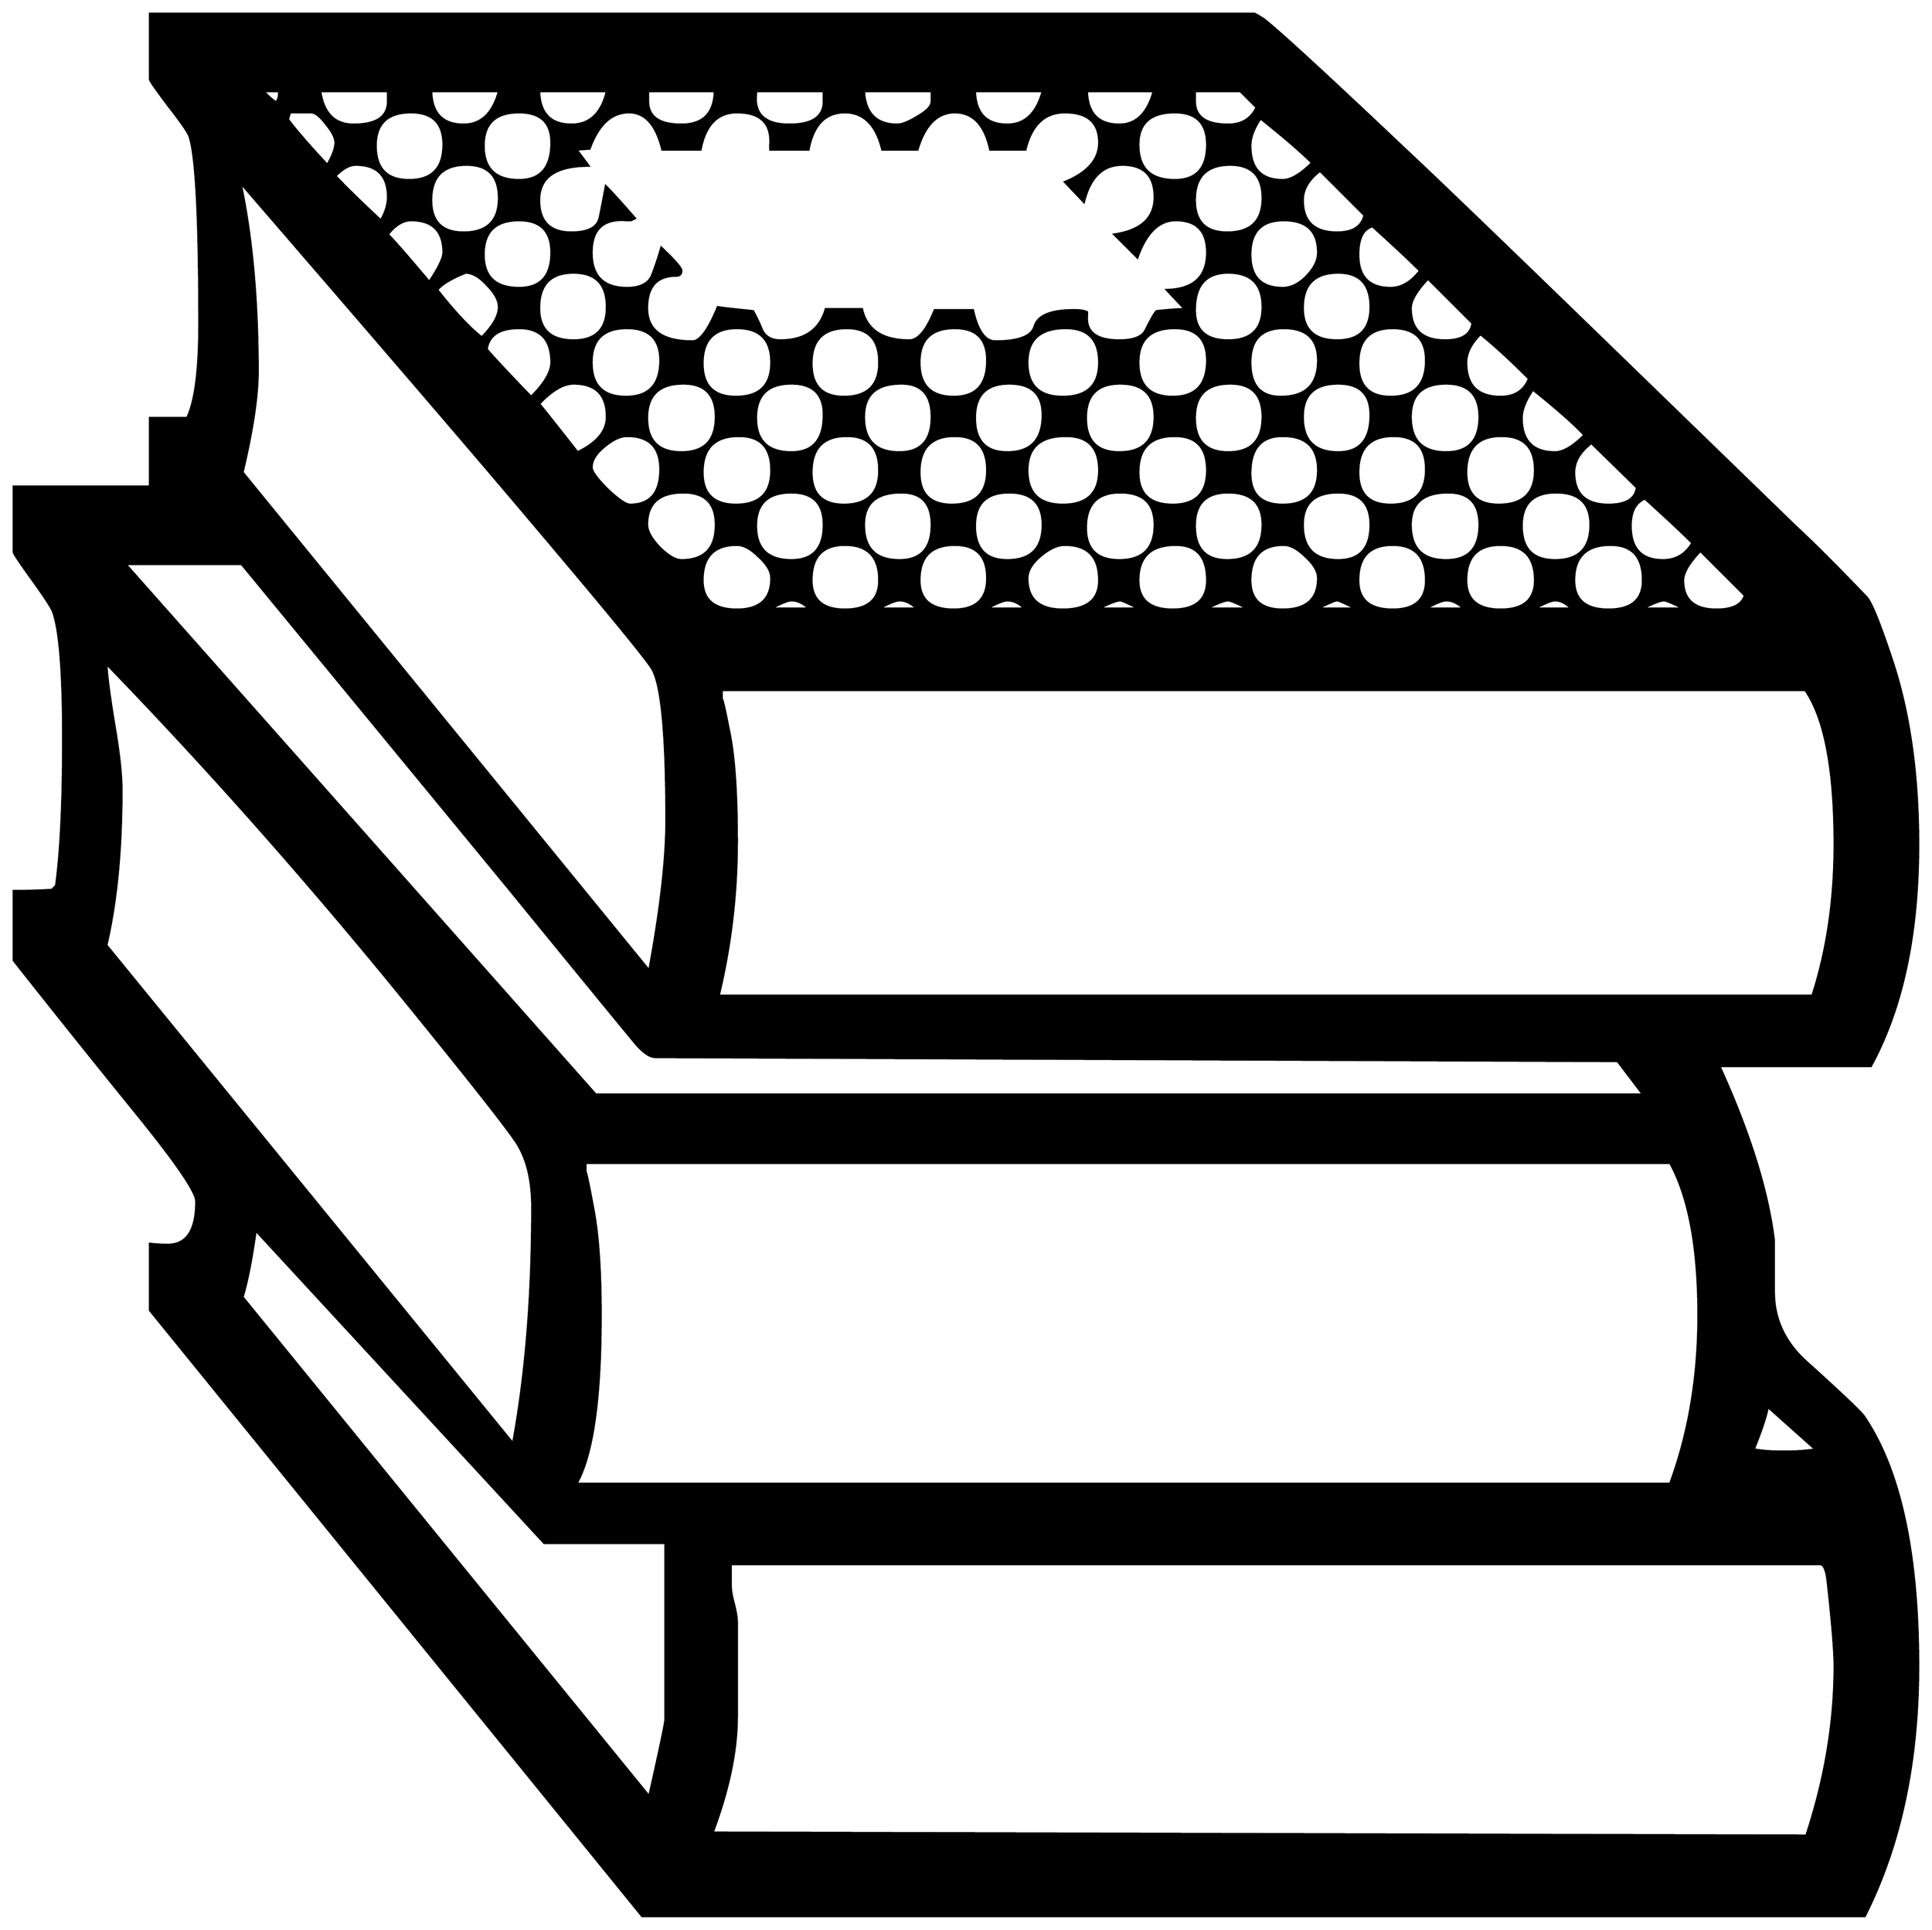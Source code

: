 


\begin{tikzpicture}[y=0.80pt, x=0.80pt, yscale=-1.0, xscale=1.0, inner sep=0pt, outer sep=0pt]
\begin{scope}[shift={(100.0,1717.0)},nonzero rule]
  \path[draw=.,fill=.,line width=1.600pt] (1970.0,102.0) .. controls
    (1970.0,197.333) and (1952.333,280.0) .. (1917.0,350.0) --
    (705.0,350.0) -- (217.0,-251.0) -- (217.0,-317.0) ..
    controls (222.333,-316.333) and (228.333,-316.0) .. (235.0,-316.0)
    .. controls (253.667,-316.0) and (263.0,-330.333) ..
    (263.0,-359.0) .. controls (263.0,-368.333) and (242.667,-398.0)
    .. (202.0,-448.0) .. controls (159.333,-500.667) and
    (119.333,-550.667) .. (82.0,-598.0) -- (82.0,-667.0) --
    (90.0,-667.0) .. controls (98.667,-667.0) and (108.667,-667.333)
    .. (120.0,-668.0) -- (124.0,-672.0) .. controls
    (128.667,-706.0) and (131.0,-754.667) .. (131.0,-818.0) ..
    controls (131.0,-883.333) and (127.667,-925.333) .. (121.0,-944.0)
    .. controls (119.0,-948.667) and (112.0,-959.333) ..
    (100.0,-976.0) .. controls (88.0,-992.667) and (82.0,-1001.667)
    .. (82.0,-1003.0) -- (82.0,-1068.0) -- (217.0,-1068.0) --
    (217.0,-1136.0) -- (254.0,-1136.0) .. controls
    (262.0,-1152.667) and (266.0,-1183.667) .. (266.0,-1229.0) ..
    controls (266.0,-1335.667) and (262.667,-1398.0) ..
    (256.0,-1416.0) .. controls (254.0,-1420.667) and
    (247.0,-1430.667) .. (235.0,-1446.0) .. controls
    (223.0,-1462.0) and (217.0,-1470.667) .. (217.0,-1472.0) --
    (217.0,-1537.0) -- (1312.0,-1537.0) .. controls
    (1314.667,-1535.667) and (1318.0,-1533.667) .. (1322.0,-1531.0) ..
    controls (1338.667,-1517.667) and (1385.0,-1475.0) ..
    (1461.0,-1403.0) .. controls (1490.333,-1375.667) and
    (1563.0,-1305.667) .. (1679.0,-1193.0) -- (1849.0,-1028.0) ..
    controls (1865.667,-1012.667) and (1889.0,-989.333) ..
    (1919.0,-958.0) .. controls (1923.667,-952.667) and
    (1931.667,-933.0) .. (1943.0,-899.0) .. controls
    (1961.0,-846.333) and (1970.0,-784.333) .. (1970.0,-713.0) ..
    controls (1970.0,-623.667) and (1954.333,-550.333) ..
    (1923.0,-493.0) -- (1773.0,-493.0) .. controls
    (1803.0,-427.0) and (1821.0,-369.333) .. (1827.0,-320.0) ..
    controls (1827.0,-320.0) and (1827.0,-303.0) ..
    (1827.0,-269.0) .. controls (1827.0,-242.333) and
    (1837.667,-219.333) .. (1859.0,-200.0) .. controls
    (1893.0,-169.333) and (1912.0,-151.333) .. (1916.0,-146.0) ..
    controls (1952.0,-93.333) and (1970.0,-10.667) .. (1970.0,102.0)
    -- cycle(1798.0,-960.0) -- (1754.0,-1004.0) .. controls
    (1742.667,-992.0) and (1737.0,-982.333) .. (1737.0,-975.0) ..
    controls (1737.0,-955.667) and (1748.0,-946.0) ..
    (1770.0,-946.0) .. controls (1786.0,-946.0) and
    (1795.333,-950.667) .. (1798.0,-960.0) -- cycle(1369.0,-1389.0)
    .. controls (1358.333,-1399.667) and (1341.333,-1414.333) ..
    (1318.0,-1433.0) .. controls (1311.333,-1423.0) and
    (1308.0,-1414.0) .. (1308.0,-1406.0) .. controls
    (1308.0,-1383.333) and (1318.667,-1372.0) .. (1340.0,-1372.0) ..
    controls (1348.0,-1372.0) and (1357.667,-1377.667) ..
    (1369.0,-1389.0) -- cycle(1421.0,-1337.0) --
    (1377.0,-1381.0) .. controls (1365.667,-1372.333) and
    (1360.0,-1362.667) .. (1360.0,-1352.0) .. controls
    (1360.0,-1330.667) and (1371.333,-1320.0) .. (1394.0,-1320.0) ..
    controls (1409.333,-1320.0) and (1418.333,-1325.667) ..
    (1421.0,-1337.0) -- cycle(1476.0,-1282.0) .. controls
    (1466.0,-1292.0) and (1450.333,-1306.667) .. (1429.0,-1326.0) ..
    controls (1419.667,-1323.333) and (1415.0,-1314.0) ..
    (1415.0,-1298.0) .. controls (1415.0,-1276.0) and
    (1425.667,-1265.0) .. (1447.0,-1265.0) .. controls
    (1457.667,-1265.0) and (1467.333,-1270.667) .. (1476.0,-1282.0) --
    cycle(1528.0,-1230.0) -- (1484.0,-1274.0) .. controls
    (1472.667,-1262.0) and (1467.0,-1252.333) .. (1467.0,-1245.0) ..
    controls (1467.0,-1223.667) and (1478.333,-1213.0) ..
    (1501.0,-1213.0) .. controls (1517.667,-1213.0) and
    (1526.667,-1218.667) .. (1528.0,-1230.0) --
    cycle(1584.0,-1175.0) .. controls (1565.333,-1193.667) and
    (1549.333,-1208.333) .. (1536.0,-1219.0) .. controls
    (1526.667,-1209.667) and (1522.0,-1200.333) .. (1522.0,-1191.0) ..
    controls (1522.0,-1168.333) and (1533.333,-1157.0) ..
    (1556.0,-1157.0) .. controls (1570.0,-1157.0) and
    (1579.333,-1163.0) .. (1584.0,-1175.0) --
    cycle(1639.0,-1119.0) .. controls (1628.333,-1130.333) and
    (1611.333,-1145.333) .. (1588.0,-1164.0) .. controls
    (1580.667,-1153.333) and (1577.0,-1144.0) .. (1577.0,-1136.0) ..
    controls (1577.0,-1113.333) and (1588.0,-1102.0) ..
    (1610.0,-1102.0) .. controls (1618.0,-1102.0) and
    (1627.667,-1107.667) .. (1639.0,-1119.0) --
    cycle(1746.0,-1012.0) .. controls (1736.0,-1022.0) and
    (1720.333,-1036.667) .. (1699.0,-1056.0) .. controls
    (1689.667,-1052.0) and (1685.0,-1043.0) .. (1685.0,-1029.0) ..
    controls (1685.0,-1006.333) and (1695.667,-995.0) ..
    (1717.0,-995.0) .. controls (1729.667,-995.0) and
    (1739.333,-1000.667) .. (1746.0,-1012.0) --
    cycle(1691.0,-1067.0) -- (1646.0,-1111.0) .. controls
    (1634.667,-1102.333) and (1629.0,-1092.667) .. (1629.0,-1082.0) ..
    controls (1629.0,-1060.667) and (1640.333,-1050.0) ..
    (1663.0,-1050.0) .. controls (1680.333,-1050.0) and
    (1689.667,-1055.667) .. (1691.0,-1067.0) --
    cycle(1314.0,-1444.0) -- (1298.0,-1460.0) --
    (1253.0,-1460.0) -- (1253.0,-1450.0) .. controls
    (1253.0,-1434.667) and (1264.0,-1427.0) .. (1286.0,-1427.0) ..
    controls (1299.333,-1427.0) and (1308.667,-1432.667) ..
    (1314.0,-1444.0) -- cycle(1737.0,-947.0) .. controls
    (1726.333,-952.333) and (1720.0,-955.0) .. (1718.0,-955.0) ..
    controls (1714.667,-955.0) and (1707.667,-952.333) ..
    (1697.0,-947.0) -- (1737.0,-947.0) -- cycle(1697.0,-975.0)
    .. controls (1697.0,-998.333) and (1686.333,-1010.0) ..
    (1665.0,-1010.0) .. controls (1641.0,-1010.0) and
    (1629.0,-998.333) .. (1629.0,-975.0) .. controls
    (1629.0,-955.667) and (1640.333,-946.0) .. (1663.0,-946.0) ..
    controls (1685.667,-946.0) and (1697.0,-955.667) ..
    (1697.0,-975.0) -- cycle(1320.0,-1354.0) .. controls
    (1320.0,-1376.0) and (1309.333,-1387.0) .. (1288.0,-1387.0) ..
    controls (1264.667,-1387.0) and (1253.0,-1375.333) ..
    (1253.0,-1352.0) .. controls (1253.0,-1330.667) and
    (1263.667,-1320.0) .. (1285.0,-1320.0) .. controls
    (1308.333,-1320.0) and (1320.0,-1331.333) .. (1320.0,-1354.0) --
    cycle(1375.0,-1300.0) .. controls (1375.0,-1321.333) and
    (1363.667,-1332.0) .. (1341.0,-1332.0) .. controls
    (1319.0,-1332.0) and (1308.0,-1320.667) .. (1308.0,-1298.0) ..
    controls (1308.0,-1276.0) and (1318.667,-1265.0) ..
    (1340.0,-1265.0) .. controls (1348.0,-1265.0) and
    (1355.667,-1268.667) .. (1363.0,-1276.0) .. controls
    (1371.0,-1284.0) and (1375.0,-1292.0) .. (1375.0,-1300.0) --
    cycle(1427.0,-1246.0) .. controls (1427.0,-1268.667) and
    (1416.333,-1280.0) .. (1395.0,-1280.0) .. controls
    (1371.667,-1280.0) and (1360.0,-1268.333) .. (1360.0,-1245.0) ..
    controls (1360.0,-1223.667) and (1371.333,-1213.0) ..
    (1394.0,-1213.0) .. controls (1416.0,-1213.0) and
    (1427.0,-1224.0) .. (1427.0,-1246.0) --
    cycle(1590.0,-1084.0) .. controls (1590.0,-1106.667) and
    (1579.0,-1118.0) .. (1557.0,-1118.0) .. controls
    (1533.667,-1118.0) and (1522.0,-1106.0) .. (1522.0,-1082.0) ..
    controls (1522.0,-1060.667) and (1532.667,-1050.0) ..
    (1554.0,-1050.0) .. controls (1578.0,-1050.0) and
    (1590.0,-1061.333) .. (1590.0,-1084.0) --
    cycle(1482.0,-1193.0) .. controls (1482.0,-1214.333) and
    (1471.0,-1225.0) .. (1449.0,-1225.0) .. controls
    (1426.333,-1225.0) and (1415.0,-1213.333) .. (1415.0,-1190.0) ..
    controls (1415.0,-1168.0) and (1425.667,-1157.0) ..
    (1447.0,-1157.0) .. controls (1470.333,-1157.0) and
    (1482.0,-1169.0) .. (1482.0,-1193.0) --
    cycle(1645.0,-1030.0) .. controls (1645.0,-1051.333) and
    (1633.667,-1062.0) .. (1611.0,-1062.0) .. controls
    (1588.333,-1062.0) and (1577.0,-1051.0) .. (1577.0,-1029.0) ..
    controls (1577.0,-1006.333) and (1588.0,-995.0) ..
    (1610.0,-995.0) .. controls (1633.333,-995.0) and
    (1645.0,-1006.667) .. (1645.0,-1030.0) --
    cycle(1535.0,-1137.0) .. controls (1535.0,-1159.0) and
    (1524.0,-1170.0) .. (1502.0,-1170.0) .. controls
    (1478.667,-1170.0) and (1467.0,-1159.0) .. (1467.0,-1137.0) ..
    controls (1467.0,-1113.667) and (1478.667,-1102.0) ..
    (1502.0,-1102.0) .. controls (1524.0,-1102.0) and
    (1535.0,-1113.667) .. (1535.0,-1137.0) --
    cycle(1265.0,-1407.0) .. controls (1265.0,-1428.333) and
    (1254.333,-1439.0) .. (1233.0,-1439.0) .. controls
    (1209.0,-1439.0) and (1197.0,-1428.333) .. (1197.0,-1407.0) ..
    controls (1197.0,-1383.667) and (1209.0,-1372.0) ..
    (1233.0,-1372.0) .. controls (1254.333,-1372.0) and
    (1265.0,-1383.667) .. (1265.0,-1407.0) --
    cycle(1212.0,-1460.0) -- (1146.0,-1460.0) .. controls
    (1146.667,-1438.0) and (1157.333,-1427.0) .. (1178.0,-1427.0) ..
    controls (1194.667,-1427.0) and (1206.0,-1438.0) ..
    (1212.0,-1460.0) -- cycle(1626.0,-947.0) .. controls
    (1620.667,-952.333) and (1615.333,-955.0) .. (1610.0,-955.0) ..
    controls (1606.667,-955.0) and (1600.0,-952.333) ..
    (1590.0,-947.0) -- (1626.0,-947.0) -- cycle(1590.0,-975.0)
    .. controls (1590.0,-998.333) and (1578.667,-1010.0) ..
    (1556.0,-1010.0) .. controls (1533.333,-1010.0) and
    (1522.0,-998.333) .. (1522.0,-975.0) .. controls
    (1522.0,-955.667) and (1533.333,-946.0) .. (1556.0,-946.0) ..
    controls (1578.667,-946.0) and (1590.0,-955.667) ..
    (1590.0,-975.0) -- cycle(1320.0,-1246.0) .. controls
    (1320.0,-1268.667) and (1308.667,-1280.0) .. (1286.0,-1280.0) ..
    controls (1264.0,-1280.0) and (1253.0,-1267.667) ..
    (1253.0,-1243.0) .. controls (1253.0,-1223.0) and
    (1264.0,-1213.0) .. (1286.0,-1213.0) .. controls
    (1308.667,-1213.0) and (1320.0,-1224.0) .. (1320.0,-1246.0) --
    cycle(1375.0,-1193.0) .. controls (1375.0,-1214.333) and
    (1363.667,-1225.0) .. (1341.0,-1225.0) .. controls
    (1319.0,-1225.0) and (1308.0,-1213.667) .. (1308.0,-1191.0) ..
    controls (1308.0,-1168.333) and (1318.0,-1157.0) ..
    (1338.0,-1157.0) .. controls (1362.667,-1157.0) and
    (1375.0,-1169.0) .. (1375.0,-1193.0) --
    cycle(1482.0,-1085.0) .. controls (1482.0,-1107.0) and
    (1471.333,-1118.0) .. (1450.0,-1118.0) .. controls
    (1426.667,-1118.0) and (1415.0,-1106.0) .. (1415.0,-1082.0) ..
    controls (1415.0,-1060.667) and (1425.667,-1050.0) ..
    (1447.0,-1050.0) .. controls (1470.333,-1050.0) and
    (1482.0,-1061.667) .. (1482.0,-1085.0) --
    cycle(1427.0,-1139.0) .. controls (1427.0,-1159.667) and
    (1416.333,-1170.0) .. (1395.0,-1170.0) .. controls
    (1371.667,-1170.0) and (1360.0,-1159.0) .. (1360.0,-1137.0) ..
    controls (1360.0,-1113.667) and (1371.667,-1102.0) ..
    (1395.0,-1102.0) .. controls (1416.333,-1102.0) and
    (1427.0,-1114.333) .. (1427.0,-1139.0) --
    cycle(1535.0,-1030.0) .. controls (1535.0,-1051.333) and
    (1524.667,-1062.0) .. (1504.0,-1062.0) .. controls
    (1479.333,-1062.0) and (1467.0,-1051.333) .. (1467.0,-1030.0) ..
    controls (1467.0,-1006.667) and (1478.667,-995.0) ..
    (1502.0,-995.0) .. controls (1524.0,-995.0) and
    (1535.0,-1006.667) .. (1535.0,-1030.0) --
    cycle(1102.0,-1460.0) -- (1035.0,-1460.0) .. controls
    (1035.667,-1438.0) and (1046.333,-1427.0) .. (1067.0,-1427.0) ..
    controls (1084.333,-1427.0) and (1096.0,-1438.0) ..
    (1102.0,-1460.0) -- cycle(1519.0,-947.0) .. controls
    (1513.667,-952.333) and (1508.0,-955.0) .. (1502.0,-955.0) ..
    controls (1498.667,-955.0) and (1492.0,-952.333) ..
    (1482.0,-947.0) -- (1519.0,-947.0) -- cycle(1482.0,-975.0)
    .. controls (1482.0,-998.333) and (1471.0,-1010.0) ..
    (1449.0,-1010.0) .. controls (1426.333,-1010.0) and
    (1415.0,-998.333) .. (1415.0,-975.0) .. controls
    (1415.0,-955.667) and (1426.333,-946.0) .. (1449.0,-946.0) ..
    controls (1471.0,-946.0) and (1482.0,-955.667) ..
    (1482.0,-975.0) -- cycle(1375.0,-1084.0) .. controls
    (1375.0,-1106.667) and (1363.333,-1118.0) .. (1340.0,-1118.0) ..
    controls (1318.667,-1118.0) and (1308.0,-1105.667) ..
    (1308.0,-1081.0) .. controls (1308.0,-1060.333) and
    (1318.667,-1050.0) .. (1340.0,-1050.0) .. controls
    (1363.333,-1050.0) and (1375.0,-1061.333) .. (1375.0,-1084.0) --
    cycle(1320.0,-1137.0) .. controls (1320.0,-1159.0) and
    (1309.333,-1170.0) .. (1288.0,-1170.0) .. controls
    (1264.667,-1170.0) and (1253.0,-1158.667) .. (1253.0,-1136.0) ..
    controls (1253.0,-1113.333) and (1264.0,-1102.0) ..
    (1286.0,-1102.0) .. controls (1308.667,-1102.0) and
    (1320.0,-1113.667) .. (1320.0,-1137.0) --
    cycle(1265.0,-1193.0) .. controls (1265.0,-1214.333) and
    (1254.333,-1225.0) .. (1233.0,-1225.0) .. controls
    (1209.0,-1225.0) and (1197.0,-1213.667) .. (1197.0,-1191.0) ..
    controls (1197.0,-1168.333) and (1208.333,-1157.0) ..
    (1231.0,-1157.0) .. controls (1253.667,-1157.0) and
    (1265.0,-1169.0) .. (1265.0,-1193.0) --
    cycle(1427.0,-1030.0) .. controls (1427.0,-1051.333) and
    (1416.333,-1062.0) .. (1395.0,-1062.0) .. controls
    (1371.667,-1062.0) and (1360.0,-1051.333) .. (1360.0,-1030.0) ..
    controls (1360.0,-1006.667) and (1371.667,-995.0) ..
    (1395.0,-995.0) .. controls (1416.333,-995.0) and
    (1427.0,-1006.667) .. (1427.0,-1030.0) -- cycle(992.0,-1450.0)
    -- (992.0,-1460.0) -- (925.0,-1460.0) .. controls
    (926.333,-1438.0) and (937.333,-1427.0) .. (958.0,-1427.0) ..
    controls (962.667,-1427.0) and (969.333,-1429.667) ..
    (978.0,-1435.0) .. controls (987.333,-1440.333) and
    (992.0,-1445.333) .. (992.0,-1450.0) -- cycle(1412.0,-947.0)
    .. controls (1401.333,-952.333) and (1395.333,-955.0) ..
    (1394.0,-955.0) .. controls (1392.0,-955.0) and
    (1385.667,-952.333) .. (1375.0,-947.0) -- (1412.0,-947.0) --
    cycle(1375.0,-977.0) .. controls (1375.0,-983.667) and
    (1371.0,-990.667) .. (1363.0,-998.0) .. controls
    (1355.0,-1006.0) and (1347.667,-1010.0) .. (1341.0,-1010.0) ..
    controls (1319.0,-1010.0) and (1308.0,-998.333) ..
    (1308.0,-975.0) .. controls (1308.0,-955.667) and
    (1318.667,-946.0) .. (1340.0,-946.0) .. controls
    (1363.333,-946.0) and (1375.0,-956.333) .. (1375.0,-977.0) --
    cycle(1213.0,-1137.0) .. controls (1213.0,-1159.0) and
    (1201.667,-1170.0) .. (1179.0,-1170.0) .. controls
    (1156.333,-1170.0) and (1145.0,-1158.667) .. (1145.0,-1136.0) ..
    controls (1145.0,-1113.333) and (1156.0,-1102.0) ..
    (1178.0,-1102.0) .. controls (1201.333,-1102.0) and
    (1213.0,-1113.667) .. (1213.0,-1137.0) --
    cycle(1265.0,-1084.0) .. controls (1265.0,-1106.667) and
    (1254.333,-1118.0) .. (1233.0,-1118.0) .. controls
    (1209.0,-1118.0) and (1197.0,-1106.0) .. (1197.0,-1082.0) ..
    controls (1197.0,-1060.667) and (1208.333,-1050.0) ..
    (1231.0,-1050.0) .. controls (1253.667,-1050.0) and
    (1265.0,-1061.333) .. (1265.0,-1084.0) --
    cycle(1320.0,-1030.0) .. controls (1320.0,-1051.333) and
    (1308.667,-1062.0) .. (1286.0,-1062.0) .. controls
    (1264.0,-1062.0) and (1253.0,-1051.0) .. (1253.0,-1029.0) ..
    controls (1253.0,-1006.333) and (1263.667,-995.0) ..
    (1285.0,-995.0) .. controls (1308.333,-995.0) and
    (1320.0,-1006.667) .. (1320.0,-1030.0) --
    cycle(1158.0,-1191.0) .. controls (1158.0,-1213.667) and
    (1147.0,-1225.0) .. (1125.0,-1225.0) .. controls
    (1099.667,-1225.0) and (1087.0,-1213.667) .. (1087.0,-1191.0) ..
    controls (1087.0,-1168.333) and (1098.667,-1157.0) ..
    (1122.0,-1157.0) .. controls (1146.0,-1157.0) and
    (1158.0,-1168.333) .. (1158.0,-1191.0) -- cycle(885.0,-1450.0)
    -- (885.0,-1460.0) -- (818.0,-1460.0) -- (818.0,-1457.0) ..
    controls (816.0,-1437.0) and (827.0,-1427.0) ..
    (851.0,-1427.0) .. controls (873.667,-1427.0) and
    (885.0,-1434.667) .. (885.0,-1450.0) -- cycle(1265.0,-1300.0)
    .. controls (1265.0,-1321.333) and (1254.667,-1332.0) ..
    (1234.0,-1332.0) .. controls (1217.333,-1332.0) and
    (1204.667,-1319.667) .. (1196.0,-1295.0) -- (1173.0,-1318.0) ..
    controls (1199.667,-1322.0) and (1213.0,-1334.333) ..
    (1213.0,-1355.0) .. controls (1213.0,-1376.333) and
    (1202.333,-1387.0) .. (1181.0,-1387.0) .. controls
    (1161.667,-1387.0) and (1149.0,-1374.667) .. (1143.0,-1350.0) --
    (1124.0,-1370.0) .. controls (1146.667,-1379.333) and
    (1158.0,-1392.333) .. (1158.0,-1409.0) .. controls
    (1158.0,-1429.0) and (1146.667,-1439.0) .. (1124.0,-1439.0) ..
    controls (1104.0,-1439.0) and (1091.0,-1426.667) ..
    (1085.0,-1402.0) -- (1050.0,-1402.0) .. controls
    (1044.667,-1426.667) and (1033.0,-1439.0) .. (1015.0,-1439.0) ..
    controls (997.667,-1439.0) and (985.333,-1426.667) ..
    (978.0,-1402.0) -- (943.0,-1402.0) .. controls
    (937.0,-1426.667) and (924.667,-1439.0) .. (906.0,-1439.0) ..
    controls (886.667,-1439.0) and (874.667,-1426.667) ..
    (870.0,-1402.0) -- (832.0,-1402.0) -- (832.0,-1407.0) ..
    controls (833.333,-1428.333) and (822.333,-1439.0) ..
    (799.0,-1439.0) .. controls (779.667,-1439.0) and
    (767.667,-1426.667) .. (763.0,-1402.0) -- (725.0,-1402.0) ..
    controls (719.0,-1426.667) and (708.0,-1439.0) ..
    (692.0,-1439.0) .. controls (674.667,-1439.0) and
    (661.667,-1427.0) .. (653.0,-1403.0) -- (640.0,-1402.0) ..
    controls (642.667,-1398.667) and (646.667,-1393.333) ..
    (652.0,-1386.0) .. controls (619.333,-1386.0) and
    (603.0,-1374.667) .. (603.0,-1352.0) .. controls
    (603.0,-1330.667) and (613.667,-1320.0) .. (635.0,-1320.0) ..
    controls (651.667,-1320.0) and (661.0,-1325.0) ..
    (663.0,-1335.0) .. controls (665.0,-1345.0) and
    (667.0,-1355.333) .. (669.0,-1366.0) .. controls
    (675.0,-1360.0) and (684.667,-1349.333) .. (698.0,-1334.0) --
    (694.0,-1332.0) -- (690.0,-1332.0) .. controls
    (666.667,-1334.0) and (655.0,-1323.333) .. (655.0,-1300.0) ..
    controls (655.0,-1276.667) and (666.667,-1265.0) ..
    (690.0,-1265.0) .. controls (703.333,-1265.0) and
    (711.667,-1269.333) .. (715.0,-1278.0) .. controls
    (718.333,-1286.667) and (721.333,-1295.667) .. (724.0,-1305.0) ..
    controls (737.333,-1292.333) and (744.0,-1284.667) ..
    (744.0,-1282.0) .. controls (744.0,-1278.667) and
    (742.333,-1277.0) .. (739.0,-1277.0) .. controls
    (719.667,-1277.0) and (710.0,-1266.333) .. (710.0,-1245.0) ..
    controls (710.0,-1223.0) and (725.0,-1212.0) ..
    (755.0,-1212.0) .. controls (762.333,-1212.0) and
    (770.667,-1223.333) .. (780.0,-1246.0) .. controls
    (783.333,-1245.333) and (795.0,-1244.0) .. (815.0,-1242.0) ..
    controls (818.333,-1236.0) and (821.333,-1229.667) ..
    (824.0,-1223.0) .. controls (827.333,-1216.333) and
    (833.333,-1213.0) .. (842.0,-1213.0) .. controls
    (866.0,-1213.0) and (881.0,-1223.333) .. (887.0,-1244.0) --
    (923.0,-1244.0) .. controls (927.667,-1223.333) and
    (943.333,-1213.0) .. (970.0,-1213.0) .. controls
    (978.667,-1213.0) and (987.0,-1223.0) .. (995.0,-1243.0) --
    (1033.0,-1243.0) .. controls (1037.667,-1222.333) and
    (1045.0,-1212.0) .. (1055.0,-1212.0) .. controls
    (1078.333,-1212.0) and (1091.333,-1217.0) .. (1094.0,-1227.0) ..
    controls (1097.333,-1237.667) and (1110.333,-1243.0) ..
    (1133.0,-1243.0) .. controls (1139.0,-1243.0) and
    (1143.333,-1242.333) .. (1146.0,-1241.0) -- (1146.0,-1236.0) ..
    controls (1145.333,-1220.667) and (1156.0,-1213.0) ..
    (1178.0,-1213.0) .. controls (1192.0,-1213.0) and
    (1200.667,-1216.333) .. (1204.0,-1223.0) .. controls
    (1210.0,-1235.0) and (1213.667,-1241.333) .. (1215.0,-1242.0) ..
    controls (1227.667,-1243.333) and (1237.0,-1244.0) ..
    (1243.0,-1244.0) .. controls (1239.0,-1248.0) and
    (1233.0,-1254.333) .. (1225.0,-1263.0) .. controls
    (1251.667,-1263.667) and (1265.0,-1276.0) .. (1265.0,-1300.0) --
    cycle(1305.0,-947.0) .. controls (1294.333,-952.333) and
    (1288.0,-955.0) .. (1286.0,-955.0) .. controls
    (1282.667,-955.0) and (1275.667,-952.333) .. (1265.0,-947.0) --
    (1305.0,-947.0) -- cycle(1265.0,-975.0) .. controls
    (1265.0,-998.333) and (1254.667,-1010.0) .. (1234.0,-1010.0) ..
    controls (1209.333,-1010.0) and (1197.0,-998.333) ..
    (1197.0,-975.0) .. controls (1197.0,-955.667) and
    (1208.333,-946.0) .. (1231.0,-946.0) .. controls
    (1253.667,-946.0) and (1265.0,-955.667) .. (1265.0,-975.0) --
    cycle(1213.0,-1030.0) .. controls (1213.0,-1051.333) and
    (1201.667,-1062.0) .. (1179.0,-1062.0) .. controls
    (1156.333,-1062.0) and (1145.0,-1050.333) .. (1145.0,-1027.0) ..
    controls (1145.0,-1005.667) and (1156.0,-995.0) ..
    (1178.0,-995.0) .. controls (1201.333,-995.0) and
    (1213.0,-1006.667) .. (1213.0,-1030.0) --
    cycle(1158.0,-1084.0) .. controls (1158.0,-1106.667) and
    (1147.0,-1118.0) .. (1125.0,-1118.0) .. controls
    (1099.667,-1118.0) and (1087.0,-1106.667) .. (1087.0,-1084.0) ..
    controls (1087.0,-1061.333) and (1098.667,-1050.0) ..
    (1122.0,-1050.0) .. controls (1146.0,-1050.0) and
    (1158.0,-1061.333) .. (1158.0,-1084.0) --
    cycle(1047.0,-1193.0) .. controls (1047.0,-1214.333) and
    (1036.333,-1225.0) .. (1015.0,-1225.0) .. controls
    (991.667,-1225.0) and (980.0,-1213.667) .. (980.0,-1191.0) ..
    controls (980.0,-1168.333) and (991.333,-1157.0) ..
    (1014.0,-1157.0) .. controls (1036.0,-1157.0) and
    (1047.0,-1169.0) .. (1047.0,-1193.0) --
    cycle(1102.0,-1139.0) .. controls (1102.0,-1159.667) and
    (1091.0,-1170.0) .. (1069.0,-1170.0) .. controls
    (1046.333,-1170.0) and (1035.0,-1158.667) .. (1035.0,-1136.0) ..
    controls (1035.0,-1113.333) and (1045.667,-1102.0) ..
    (1067.0,-1102.0) .. controls (1090.333,-1102.0) and
    (1102.0,-1114.333) .. (1102.0,-1139.0) -- cycle(777.0,-1460.0)
    -- (711.0,-1460.0) -- (711.0,-1450.0) .. controls
    (711.0,-1434.667) and (722.0,-1427.0) .. (744.0,-1427.0) ..
    controls (765.333,-1427.0) and (776.333,-1438.0) ..
    (777.0,-1460.0) -- cycle(1197.0,-947.0) .. controls
    (1186.333,-952.333) and (1180.333,-955.0) .. (1179.0,-955.0) ..
    controls (1175.667,-955.0) and (1168.667,-952.333) ..
    (1158.0,-947.0) -- (1197.0,-947.0) -- cycle(1158.0,-975.0)
    .. controls (1158.0,-998.333) and (1146.667,-1010.0) ..
    (1124.0,-1010.0) .. controls (1116.667,-1010.0) and
    (1108.667,-1006.333) .. (1100.0,-999.0) .. controls
    (1091.333,-991.667) and (1087.0,-984.333) .. (1087.0,-977.0) ..
    controls (1087.0,-956.333) and (1098.667,-946.0) ..
    (1122.0,-946.0) .. controls (1146.0,-946.0) and
    (1158.0,-955.667) .. (1158.0,-975.0) -- cycle(940.0,-1191.0)
    .. controls (940.0,-1213.667) and (929.333,-1225.0) ..
    (908.0,-1225.0) .. controls (884.667,-1225.0) and
    (873.0,-1213.333) .. (873.0,-1190.0) .. controls
    (873.0,-1168.0) and (883.667,-1157.0) .. (905.0,-1157.0) ..
    controls (928.333,-1157.0) and (940.0,-1168.333) ..
    (940.0,-1191.0) -- cycle(1047.0,-1084.0) .. controls
    (1047.0,-1106.667) and (1036.333,-1118.0) .. (1015.0,-1118.0) ..
    controls (991.667,-1118.0) and (980.0,-1106.0) ..
    (980.0,-1082.0) .. controls (980.0,-1060.667) and
    (990.667,-1050.0) .. (1012.0,-1050.0) .. controls
    (1035.333,-1050.0) and (1047.0,-1061.333) .. (1047.0,-1084.0) --
    cycle(1102.0,-1030.0) .. controls (1102.0,-1051.333) and
    (1091.0,-1062.0) .. (1069.0,-1062.0) .. controls
    (1046.333,-1062.0) and (1035.0,-1051.0) .. (1035.0,-1029.0) ..
    controls (1035.0,-1006.333) and (1045.667,-995.0) ..
    (1067.0,-995.0) .. controls (1090.333,-995.0) and
    (1102.0,-1006.667) .. (1102.0,-1030.0) -- cycle(992.0,-1137.0)
    .. controls (992.0,-1159.0) and (982.0,-1170.0) ..
    (962.0,-1170.0) .. controls (937.333,-1170.0) and
    (925.0,-1159.0) .. (925.0,-1137.0) .. controls
    (925.0,-1113.667) and (936.667,-1102.0) .. (960.0,-1102.0) ..
    controls (981.333,-1102.0) and (992.0,-1113.667) ..
    (992.0,-1137.0) -- cycle(670.0,-1460.0) -- (603.0,-1460.0)
    .. controls (603.667,-1438.0) and (614.333,-1427.0) ..
    (635.0,-1427.0) .. controls (653.0,-1427.0) and
    (664.667,-1438.0) .. (670.0,-1460.0) -- cycle(1887.0,-713.0)
    .. controls (1887.0,-787.0) and (1877.333,-838.0) ..
    (1858.0,-866.0) -- (784.0,-866.0) -- (784.0,-856.0) ..
    controls (784.0,-860.667) and (786.667,-849.333) .. (792.0,-822.0)
    .. controls (796.667,-798.0) and (799.0,-762.667) ..
    (799.0,-716.0) .. controls (799.0,-664.0) and (793.0,-613.0)
    .. (781.0,-563.0) -- (1865.0,-563.0) .. controls
    (1879.667,-608.333) and (1887.0,-658.333) .. (1887.0,-713.0) --
    cycle(1084.0,-947.0) .. controls (1078.667,-952.333) and
    (1073.0,-955.0) .. (1067.0,-955.0) .. controls
    (1063.667,-955.0) and (1057.0,-952.333) .. (1047.0,-947.0) --
    (1084.0,-947.0) -- cycle(1047.0,-977.0) .. controls
    (1047.0,-999.0) and (1036.333,-1010.0) .. (1015.0,-1010.0) ..
    controls (991.667,-1010.0) and (980.0,-998.333) ..
    (980.0,-975.0) .. controls (980.0,-955.667) and (991.333,-946.0)
    .. (1014.0,-946.0) .. controls (1036.0,-946.0) and
    (1047.0,-956.333) .. (1047.0,-977.0) -- cycle(940.0,-1084.0)
    .. controls (940.0,-1106.667) and (929.333,-1118.0) ..
    (908.0,-1118.0) .. controls (884.667,-1118.0) and
    (873.0,-1106.0) .. (873.0,-1082.0) .. controls
    (873.0,-1060.667) and (883.667,-1050.0) .. (905.0,-1050.0) ..
    controls (928.333,-1050.0) and (940.0,-1061.333) ..
    (940.0,-1084.0) -- cycle(833.0,-1191.0) .. controls
    (833.0,-1213.667) and (821.667,-1225.0) .. (799.0,-1225.0) ..
    controls (776.333,-1225.0) and (765.0,-1213.333) ..
    (765.0,-1190.0) .. controls (765.0,-1168.0) and
    (776.0,-1157.0) .. (798.0,-1157.0) .. controls
    (821.333,-1157.0) and (833.0,-1168.333) .. (833.0,-1191.0) --
    cycle(885.0,-1139.0) .. controls (885.0,-1159.667) and
    (874.333,-1170.0) .. (853.0,-1170.0) .. controls
    (829.667,-1170.0) and (818.0,-1158.667) .. (818.0,-1136.0) ..
    controls (818.0,-1113.333) and (829.667,-1102.0) ..
    (853.0,-1102.0) .. controls (874.333,-1102.0) and
    (885.0,-1114.333) .. (885.0,-1139.0) -- cycle(615.0,-1409.0)
    .. controls (615.0,-1429.0) and (604.333,-1439.0) ..
    (583.0,-1439.0) .. controls (559.667,-1439.0) and
    (548.0,-1428.0) .. (548.0,-1406.0) .. controls
    (548.0,-1383.333) and (559.667,-1372.0) .. (583.0,-1372.0) ..
    controls (604.333,-1372.0) and (615.0,-1384.333) ..
    (615.0,-1409.0) -- cycle(992.0,-1030.0) .. controls
    (992.0,-1051.333) and (982.0,-1062.0) .. (962.0,-1062.0) ..
    controls (937.333,-1062.0) and (925.0,-1051.333) ..
    (925.0,-1030.0) .. controls (925.0,-1006.667) and
    (936.667,-995.0) .. (960.0,-995.0) .. controls (981.333,-995.0)
    and (992.0,-1006.667) .. (992.0,-1030.0) --
    cycle(563.0,-1460.0) -- (496.0,-1460.0) .. controls
    (496.667,-1438.0) and (507.333,-1427.0) .. (528.0,-1427.0) ..
    controls (545.333,-1427.0) and (557.0,-1438.0) ..
    (563.0,-1460.0) -- cycle(1868.0,-113.0) -- (1821.0,-155.0)
    .. controls (1819.0,-145.0) and (1814.333,-131.0) ..
    (1807.0,-113.0) .. controls (1815.0,-111.667) and
    (1822.667,-111.0) .. (1830.0,-111.0) -- (1844.0,-111.0) ..
    controls (1850.667,-111.0) and (1858.667,-111.667) ..
    (1868.0,-113.0) -- cycle(977.0,-947.0) .. controls
    (971.667,-952.333) and (966.0,-955.0) .. (960.0,-955.0) ..
    controls (956.667,-955.0) and (950.0,-952.333) .. (940.0,-947.0)
    -- (977.0,-947.0) -- cycle(940.0,-975.0) .. controls
    (940.0,-998.333) and (928.667,-1010.0) .. (906.0,-1010.0) ..
    controls (884.0,-1010.0) and (873.0,-998.333) ..
    (873.0,-975.0) .. controls (873.0,-955.667) and (884.0,-946.0)
    .. (906.0,-946.0) .. controls (928.667,-946.0) and
    (940.0,-955.667) .. (940.0,-975.0) -- cycle(563.0,-1354.0) ..
    controls (563.0,-1376.0) and (552.333,-1387.0) ..
    (531.0,-1387.0) .. controls (507.667,-1387.0) and
    (496.0,-1375.333) .. (496.0,-1352.0) .. controls
    (496.0,-1330.667) and (506.667,-1320.0) .. (528.0,-1320.0) ..
    controls (551.333,-1320.0) and (563.0,-1331.333) ..
    (563.0,-1354.0) -- cycle(670.0,-1246.0) .. controls
    (670.0,-1268.667) and (659.0,-1280.0) .. (637.0,-1280.0) ..
    controls (614.333,-1280.0) and (603.0,-1268.333) ..
    (603.0,-1245.0) .. controls (603.0,-1223.667) and
    (614.333,-1213.0) .. (637.0,-1213.0) .. controls
    (659.0,-1213.0) and (670.0,-1224.0) .. (670.0,-1246.0) --
    cycle(833.0,-1084.0) .. controls (833.0,-1106.667) and
    (822.333,-1118.0) .. (801.0,-1118.0) .. controls
    (777.0,-1118.0) and (765.0,-1106.0) .. (765.0,-1082.0) ..
    controls (765.0,-1060.667) and (776.0,-1050.0) ..
    (798.0,-1050.0) .. controls (821.333,-1050.0) and
    (833.0,-1061.333) .. (833.0,-1084.0) -- cycle(508.0,-1407.0)
    .. controls (508.0,-1428.333) and (497.333,-1439.0) ..
    (476.0,-1439.0) .. controls (452.667,-1439.0) and
    (441.0,-1428.0) .. (441.0,-1406.0) .. controls
    (441.0,-1383.333) and (452.0,-1372.0) .. (474.0,-1372.0) ..
    controls (496.667,-1372.0) and (508.0,-1383.667) ..
    (508.0,-1407.0) -- cycle(615.0,-1300.0) .. controls
    (615.0,-1321.333) and (604.333,-1332.0) .. (583.0,-1332.0) ..
    controls (559.667,-1332.0) and (548.0,-1320.667) ..
    (548.0,-1298.0) .. controls (548.0,-1276.0) and
    (559.667,-1265.0) .. (583.0,-1265.0) .. controls
    (604.333,-1265.0) and (615.0,-1276.667) .. (615.0,-1300.0) --
    cycle(723.0,-1193.0) .. controls (723.0,-1214.333) and
    (712.0,-1225.0) .. (690.0,-1225.0) .. controls
    (666.667,-1225.0) and (655.0,-1213.667) .. (655.0,-1191.0) ..
    controls (655.0,-1168.333) and (666.333,-1157.0) ..
    (689.0,-1157.0) .. controls (711.667,-1157.0) and
    (723.0,-1169.0) .. (723.0,-1193.0) -- cycle(778.0,-1137.0)
    .. controls (778.0,-1159.0) and (767.333,-1170.0) ..
    (746.0,-1170.0) .. controls (722.0,-1170.0) and
    (710.0,-1158.667) .. (710.0,-1136.0) .. controls
    (710.0,-1113.333) and (721.333,-1102.0) .. (744.0,-1102.0) ..
    controls (766.667,-1102.0) and (778.0,-1113.667) ..
    (778.0,-1137.0) -- cycle(885.0,-1030.0) .. controls
    (885.0,-1051.333) and (874.333,-1062.0) .. (853.0,-1062.0) ..
    controls (829.667,-1062.0) and (818.0,-1051.0) ..
    (818.0,-1029.0) .. controls (818.0,-1006.333) and
    (829.667,-995.0) .. (853.0,-995.0) .. controls (874.333,-995.0)
    and (885.0,-1006.667) .. (885.0,-1030.0) --
    cycle(453.0,-1450.0) -- (453.0,-1460.0) -- (386.0,-1460.0)
    .. controls (389.333,-1438.0) and (400.333,-1427.0) ..
    (419.0,-1427.0) .. controls (441.667,-1427.0) and
    (453.0,-1434.667) .. (453.0,-1450.0) -- cycle(870.0,-947.0) ..
    controls (864.667,-952.333) and (859.0,-955.0) .. (853.0,-955.0)
    .. controls (849.667,-955.0) and (843.0,-952.333) ..
    (833.0,-947.0) -- (870.0,-947.0) -- cycle(345.0,-1457.0) --
    (345.0,-1460.0) -- (330.0,-1460.0) .. controls
    (332.667,-1456.667) and (336.667,-1453.0) .. (342.0,-1449.0) ..
    controls (344.0,-1451.0) and (345.0,-1453.667) ..
    (345.0,-1457.0) -- cycle(401.0,-1409.0) .. controls
    (401.0,-1413.667) and (398.0,-1419.667) .. (392.0,-1427.0) ..
    controls (386.0,-1435.0) and (381.0,-1439.0) ..
    (377.0,-1439.0) -- (356.0,-1439.0) -- (354.0,-1432.0) ..
    controls (362.0,-1421.333) and (375.0,-1406.333) ..
    (393.0,-1387.0) .. controls (398.333,-1396.333) and
    (401.0,-1403.667) .. (401.0,-1409.0) -- cycle(453.0,-1355.0)
    .. controls (453.0,-1376.333) and (442.333,-1387.0) ..
    (421.0,-1387.0) .. controls (415.0,-1387.0) and
    (408.333,-1383.333) .. (401.0,-1376.0) .. controls
    (410.333,-1366.0) and (425.333,-1351.333) .. (446.0,-1332.0) ..
    controls (450.667,-1340.0) and (453.0,-1347.667) ..
    (453.0,-1355.0) -- cycle(508.0,-1300.0) .. controls
    (508.0,-1321.333) and (497.333,-1332.0) .. (476.0,-1332.0) ..
    controls (468.0,-1332.0) and (460.333,-1327.333) ..
    (453.0,-1318.0) .. controls (459.667,-1311.333) and
    (473.333,-1295.667) .. (494.0,-1271.0) .. controls
    (503.333,-1285.0) and (508.0,-1294.667) .. (508.0,-1300.0) --
    cycle(563.0,-1246.0) .. controls (563.0,-1252.667) and
    (559.0,-1260.0) .. (551.0,-1268.0) .. controls
    (543.667,-1276.0) and (536.667,-1280.0) .. (530.0,-1280.0) ..
    controls (515.333,-1274.0) and (506.0,-1268.333) ..
    (502.0,-1263.0) .. controls (519.333,-1241.0) and
    (534.0,-1225.333) .. (546.0,-1216.0) .. controls
    (557.333,-1227.333) and (563.0,-1237.333) .. (563.0,-1246.0) --
    cycle(833.0,-977.0) .. controls (833.0,-983.667) and
    (829.0,-990.667) .. (821.0,-998.0) .. controls (813.0,-1006.0)
    and (805.667,-1010.0) .. (799.0,-1010.0) .. controls
    (776.333,-1010.0) and (765.0,-998.333) .. (765.0,-975.0) ..
    controls (765.0,-955.667) and (776.333,-946.0) .. (799.0,-946.0)
    .. controls (821.667,-946.0) and (833.0,-956.333) ..
    (833.0,-977.0) -- cycle(615.0,-1191.0) .. controls
    (615.0,-1213.667) and (604.333,-1225.0) .. (583.0,-1225.0) ..
    controls (563.667,-1225.0) and (553.0,-1218.0) ..
    (551.0,-1204.0) .. controls (560.333,-1193.333) and
    (575.0,-1177.667) .. (595.0,-1157.0) .. controls
    (608.333,-1170.333) and (615.0,-1181.667) .. (615.0,-1191.0) --
    cycle(723.0,-1085.0) .. controls (723.0,-1107.0) and
    (712.0,-1118.0) .. (690.0,-1118.0) .. controls
    (683.333,-1118.0) and (675.667,-1114.333) .. (667.0,-1107.0) ..
    controls (659.0,-1100.333) and (655.0,-1093.667) ..
    (655.0,-1087.0) .. controls (655.0,-1083.0) and
    (660.333,-1075.667) .. (671.0,-1065.0) .. controls
    (681.667,-1055.0) and (689.0,-1050.0) .. (693.0,-1050.0) ..
    controls (713.0,-1050.0) and (723.0,-1061.667) ..
    (723.0,-1085.0) -- cycle(670.0,-1137.0) .. controls
    (670.0,-1159.0) and (659.0,-1170.0) .. (637.0,-1170.0) ..
    controls (627.0,-1170.0) and (615.667,-1163.333) ..
    (603.0,-1150.0) .. controls (611.667,-1139.333) and
    (624.333,-1123.333) .. (641.0,-1102.0) .. controls
    (660.333,-1111.333) and (670.0,-1123.0) .. (670.0,-1137.0) --
    cycle(778.0,-1030.0) .. controls (778.0,-1051.333) and
    (767.333,-1062.0) .. (746.0,-1062.0) .. controls
    (722.0,-1062.0) and (710.0,-1051.333) .. (710.0,-1030.0) ..
    controls (710.0,-1024.0) and (714.0,-1016.667) ..
    (722.0,-1008.0) .. controls (730.667,-999.333) and
    (738.0,-995.0) .. (744.0,-995.0) .. controls (766.667,-995.0)
    and (778.0,-1006.667) .. (778.0,-1030.0) --
    cycle(1697.0,-465.0) -- (1672.0,-498.0) -- (718.0,-502.0) ..
    controls (712.667,-502.0) and (706.0,-506.667) .. (698.0,-516.0)
    .. controls (670.0,-550.0) and (628.0,-601.333) ..
    (572.0,-670.0) -- (308.0,-991.0) -- (193.0,-991.0) --
    (659.0,-465.0) -- (1697.0,-465.0) -- cycle(729.0,-737.0) ..
    controls (729.0,-821.0) and (724.333,-871.0) .. (715.0,-887.0)
    .. controls (709.667,-896.333) and (668.333,-946.667) ..
    (591.0,-1038.0) .. controls (545.0,-1092.667) and
    (450.333,-1203.0) .. (307.0,-1369.0) .. controls
    (318.333,-1315.667) and (324.0,-1253.333) .. (324.0,-1182.0) ..
    controls (324.0,-1157.333) and (319.0,-1124.0) ..
    (309.0,-1082.0) -- (712.0,-588.0) .. controls (723.333,-649.333)
    and (729.0,-699.0) .. (729.0,-737.0) -- cycle(1752.0,-246.0)
    .. controls (1752.0,-312.667) and (1742.667,-363.0) ..
    (1724.0,-397.0) -- (649.0,-397.0) -- (649.0,-387.0) ..
    controls (649.0,-391.0) and (651.667,-378.667) .. (657.0,-350.0)
    .. controls (661.667,-324.667) and (664.0,-290.0) ..
    (664.0,-246.0) .. controls (664.0,-162.667) and (656.0,-107.0)
    .. (640.0,-79.0) -- (1724.0,-79.0) .. controls
    (1742.667,-129.667) and (1752.0,-185.333) .. (1752.0,-246.0) --
    cycle(1887.0,102.0) .. controls (1887.0,87.333) and
    (1884.667,59.0) .. (1880.0,17.0) .. controls (1878.667,6.333) and
    (1876.333,1.0) .. (1873.0,1.0) -- (793.0,1.0) --
    (793.0,23.0) .. controls (793.0,27.0) and (794.0,32.667) ..
    (796.0,40.0) .. controls (798.0,48.0) and (799.0,54.0) ..
    (799.0,58.0) -- (799.0,152.0) .. controls (799.0,186.0) and
    (791.0,224.333) .. (775.0,267.0) -- (1859.0,270.0) .. controls
    (1877.667,213.333) and (1887.0,157.333) .. (1887.0,102.0) --
    cycle(596.0,-353.0) .. controls (596.0,-380.333) and
    (590.667,-402.0) .. (580.0,-418.0) .. controls (569.333,-434.0)
    and (532.0,-481.333) .. (468.0,-560.0) .. controls
    (372.0,-678.0) and (274.0,-788.667) .. (174.0,-892.0) ..
    controls (174.667,-879.333) and (177.333,-859.0) .. (182.0,-831.0)
    .. controls (186.667,-803.667) and (189.0,-782.333) ..
    (189.0,-767.0) .. controls (189.0,-707.0) and (184.0,-655.667)
    .. (174.0,-613.0) -- (577.0,-119.0) .. controls
    (589.667,-187.667) and (596.0,-265.667) .. (596.0,-353.0) --
    cycle(728.0,155.0) -- (728.0,-20.0) -- (608.0,-20.0) --
    (322.0,-330.0) .. controls (318.0,-301.333) and (313.667,-279.333)
    .. (309.0,-264.0) -- (712.0,231.0) .. controls (722.667,183.667)
    and (728.0,158.333) .. (728.0,155.0) -- cycle;
\end{scope}

\end{tikzpicture}


